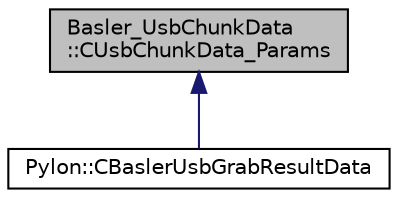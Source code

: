 digraph "Basler_UsbChunkData::CUsbChunkData_Params"
{
  edge [fontname="Helvetica",fontsize="10",labelfontname="Helvetica",labelfontsize="10"];
  node [fontname="Helvetica",fontsize="10",shape=record];
  Node1 [label="Basler_UsbChunkData\l::CUsbChunkData_Params",height=0.2,width=0.4,color="black", fillcolor="grey75", style="filled", fontcolor="black"];
  Node1 -> Node2 [dir="back",color="midnightblue",fontsize="10",style="solid",fontname="Helvetica"];
  Node2 [label="Pylon::CBaslerUsbGrabResultData",height=0.2,width=0.4,color="black", fillcolor="white", style="filled",URL="$class_pylon_1_1_c_basler_usb_grab_result_data.html",tooltip="The USB specific grab result data class. "];
}
